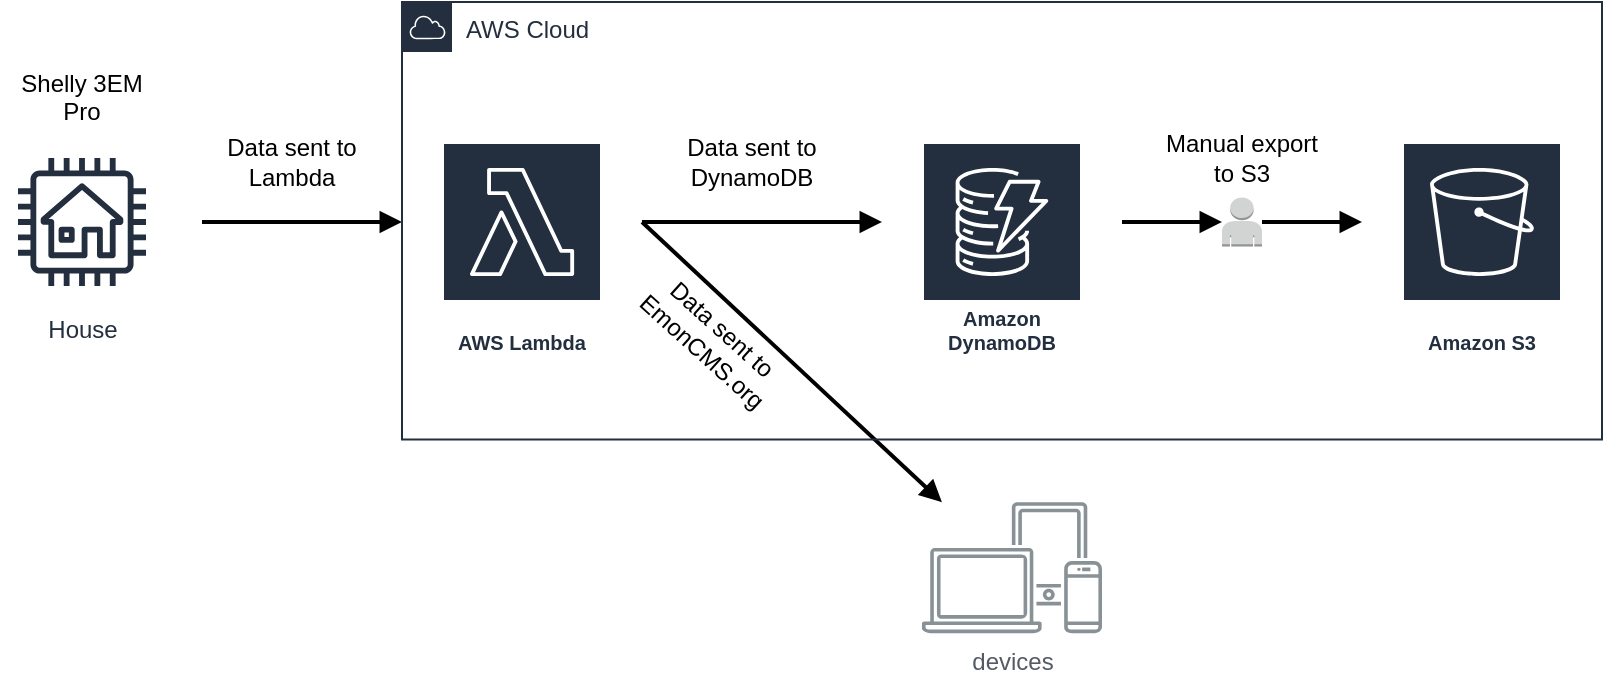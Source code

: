 <mxfile version="27.0.8">
  <diagram name="AWS Lambda + DynamoDB + S3" id="P7IkqbdWQOYrv58tyLVo">
    <mxGraphModel dx="1652" dy="656" grid="1" gridSize="10" guides="1" tooltips="1" connect="1" arrows="1" fold="1" page="1" pageScale="1" pageWidth="827" pageHeight="1169" math="0" shadow="0">
      <root>
        <mxCell id="0" />
        <mxCell id="1" parent="0" />
        <mxCell id="uF8f5wfFcsfP5xMlIXIG-23" style="endArrow=block;endFill=1;strokeWidth=2;" edge="1" parent="1" source="uF8f5wfFcsfP5xMlIXIG-20">
          <mxGeometry relative="1" as="geometry">
            <mxPoint x="485" y="535.5" as="sourcePoint" />
            <mxPoint x="700" y="360" as="targetPoint" />
          </mxGeometry>
        </mxCell>
        <mxCell id="uF8f5wfFcsfP5xMlIXIG-30" value="" style="endArrow=block;endFill=1;strokeWidth=2;" edge="1" parent="1" target="uF8f5wfFcsfP5xMlIXIG-20">
          <mxGeometry relative="1" as="geometry">
            <mxPoint x="580" y="360" as="sourcePoint" />
            <mxPoint x="600" y="535.5" as="targetPoint" />
          </mxGeometry>
        </mxCell>
        <mxCell id="uF8f5wfFcsfP5xMlIXIG-20" value="" style="outlineConnect=0;dashed=0;verticalLabelPosition=bottom;verticalAlign=top;align=center;html=1;shape=mxgraph.aws3.user;fillColor=#D2D3D3;gradientColor=none;" vertex="1" parent="1">
          <mxGeometry x="630" y="347.75" width="20" height="24.5" as="geometry" />
        </mxCell>
        <mxCell id="uF8f5wfFcsfP5xMlIXIG-32" value="Shelly 3EM Pro&lt;div&gt;&lt;br&gt;&lt;/div&gt;" style="text;html=1;align=center;verticalAlign=middle;whiteSpace=wrap;rounded=0;labelBackgroundColor=#ffffff;" vertex="1" parent="1">
          <mxGeometry x="20" y="300" width="80" height="10" as="geometry" />
        </mxCell>
        <mxCell id="uF8f5wfFcsfP5xMlIXIG-37" value="devices" style="sketch=0;outlineConnect=0;gradientColor=none;fontColor=#545B64;strokeColor=none;fillColor=#879196;dashed=0;verticalLabelPosition=bottom;verticalAlign=top;align=center;html=1;fontSize=12;fontStyle=0;aspect=fixed;shape=mxgraph.aws4.illustration_devices;pointerEvents=1" vertex="1" parent="1">
          <mxGeometry x="480" y="500" width="90" height="65.7" as="geometry" />
        </mxCell>
        <mxCell id="uF8f5wfFcsfP5xMlIXIG-38" value="AWS Lambda" style="sketch=0;outlineConnect=0;fontColor=#232F3E;gradientColor=none;strokeColor=#ffffff;fillColor=#232F3E;dashed=0;verticalLabelPosition=middle;verticalAlign=bottom;align=center;html=1;whiteSpace=wrap;fontSize=10;fontStyle=1;spacing=3;shape=mxgraph.aws4.productIcon;prIcon=mxgraph.aws4.lambda;" vertex="1" parent="1">
          <mxGeometry x="240" y="320" width="80" height="110" as="geometry" />
        </mxCell>
        <mxCell id="uF8f5wfFcsfP5xMlIXIG-39" value="Amazon DynamoDB" style="sketch=0;outlineConnect=0;fontColor=#232F3E;gradientColor=none;strokeColor=#ffffff;fillColor=#232F3E;dashed=0;verticalLabelPosition=middle;verticalAlign=bottom;align=center;html=1;whiteSpace=wrap;fontSize=10;fontStyle=1;spacing=3;shape=mxgraph.aws4.productIcon;prIcon=mxgraph.aws4.dynamodb;" vertex="1" parent="1">
          <mxGeometry x="480" y="320" width="80" height="110" as="geometry" />
        </mxCell>
        <mxCell id="uF8f5wfFcsfP5xMlIXIG-44" value="House" style="sketch=0;outlineConnect=0;fontColor=#232F3E;gradientColor=none;strokeColor=#232F3E;fillColor=#ffffff;dashed=0;verticalLabelPosition=bottom;verticalAlign=top;align=center;html=1;fontSize=12;fontStyle=0;aspect=fixed;shape=mxgraph.aws4.resourceIcon;resIcon=mxgraph.aws4.house;" vertex="1" parent="1">
          <mxGeometry x="20" y="320" width="80" height="80" as="geometry" />
        </mxCell>
        <mxCell id="uF8f5wfFcsfP5xMlIXIG-45" style="endArrow=block;endFill=1;strokeWidth=2;" edge="1" parent="1">
          <mxGeometry relative="1" as="geometry">
            <mxPoint x="220" y="360" as="targetPoint" />
            <mxPoint x="120" y="360" as="sourcePoint" />
          </mxGeometry>
        </mxCell>
        <mxCell id="uF8f5wfFcsfP5xMlIXIG-46" value="Data sent to Lambda" style="text;html=1;align=center;verticalAlign=middle;whiteSpace=wrap;rounded=0;labelBackgroundColor=#ffffff;" vertex="1" parent="uF8f5wfFcsfP5xMlIXIG-45">
          <mxGeometry x="0.5" y="-1.2" width="90" height="38.8" relative="1" as="geometry">
            <mxPoint x="-75" y="-51" as="offset" />
          </mxGeometry>
        </mxCell>
        <mxCell id="uF8f5wfFcsfP5xMlIXIG-47" style="endArrow=block;endFill=1;strokeWidth=2;" edge="1" parent="1">
          <mxGeometry relative="1" as="geometry">
            <mxPoint x="460" y="360" as="targetPoint" />
            <mxPoint x="340" y="360" as="sourcePoint" />
          </mxGeometry>
        </mxCell>
        <mxCell id="uF8f5wfFcsfP5xMlIXIG-48" value="Data sent to DynamoDB" style="text;html=1;align=center;verticalAlign=middle;whiteSpace=wrap;rounded=0;labelBackgroundColor=#ffffff;" vertex="1" parent="uF8f5wfFcsfP5xMlIXIG-47">
          <mxGeometry x="0.5" y="-1.2" width="90" height="38.8" relative="1" as="geometry">
            <mxPoint x="-80" y="-51" as="offset" />
          </mxGeometry>
        </mxCell>
        <mxCell id="uF8f5wfFcsfP5xMlIXIG-51" value="Amazon S3" style="sketch=0;outlineConnect=0;fontColor=#232F3E;gradientColor=none;strokeColor=#ffffff;fillColor=#232F3E;dashed=0;verticalLabelPosition=middle;verticalAlign=bottom;align=center;html=1;whiteSpace=wrap;fontSize=10;fontStyle=1;spacing=3;shape=mxgraph.aws4.productIcon;prIcon=mxgraph.aws4.s3;" vertex="1" parent="1">
          <mxGeometry x="720" y="320" width="80" height="110" as="geometry" />
        </mxCell>
        <mxCell id="uF8f5wfFcsfP5xMlIXIG-52" style="endArrow=block;endFill=1;strokeWidth=2;" edge="1" parent="1" target="uF8f5wfFcsfP5xMlIXIG-37">
          <mxGeometry relative="1" as="geometry">
            <mxPoint x="480" y="490" as="targetPoint" />
            <mxPoint x="340" y="360" as="sourcePoint" />
          </mxGeometry>
        </mxCell>
        <mxCell id="uF8f5wfFcsfP5xMlIXIG-55" value="Manual export to S3" style="text;html=1;align=center;verticalAlign=middle;whiteSpace=wrap;rounded=0;labelBackgroundColor=#ffffff;" vertex="1" parent="1">
          <mxGeometry x="595" y="308.95" width="90" height="38.8" as="geometry" />
        </mxCell>
        <mxCell id="uF8f5wfFcsfP5xMlIXIG-56" value="AWS Cloud" style="points=[[0,0],[0.25,0],[0.5,0],[0.75,0],[1,0],[1,0.25],[1,0.5],[1,0.75],[1,1],[0.75,1],[0.5,1],[0.25,1],[0,1],[0,0.75],[0,0.5],[0,0.25]];outlineConnect=0;gradientColor=none;html=1;whiteSpace=wrap;fontSize=12;fontStyle=0;container=1;pointerEvents=0;collapsible=0;recursiveResize=0;shape=mxgraph.aws4.group;grIcon=mxgraph.aws4.group_aws_cloud;strokeColor=#232F3E;fillColor=none;verticalAlign=top;align=left;spacingLeft=30;fontColor=#232F3E;dashed=0;" vertex="1" parent="1">
          <mxGeometry x="220" y="250" width="600" height="218.8" as="geometry" />
        </mxCell>
        <mxCell id="uF8f5wfFcsfP5xMlIXIG-54" value="Data sent to EmonCMS.org" style="text;html=1;align=center;verticalAlign=middle;whiteSpace=wrap;rounded=0;labelBackgroundColor=#ffffff;rotation=42;" vertex="1" parent="uF8f5wfFcsfP5xMlIXIG-56">
          <mxGeometry x="110" y="150" width="90" height="38.8" as="geometry" />
        </mxCell>
      </root>
    </mxGraphModel>
  </diagram>
</mxfile>
